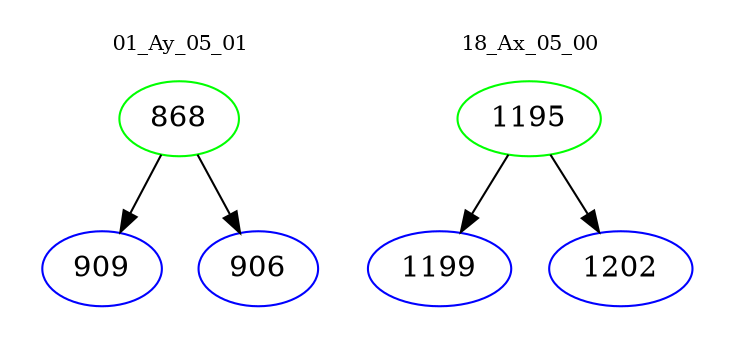 digraph{
subgraph cluster_0 {
color = white
label = "01_Ay_05_01";
fontsize=10;
T0_868 [label="868", color="green"]
T0_868 -> T0_909 [color="black"]
T0_909 [label="909", color="blue"]
T0_868 -> T0_906 [color="black"]
T0_906 [label="906", color="blue"]
}
subgraph cluster_1 {
color = white
label = "18_Ax_05_00";
fontsize=10;
T1_1195 [label="1195", color="green"]
T1_1195 -> T1_1199 [color="black"]
T1_1199 [label="1199", color="blue"]
T1_1195 -> T1_1202 [color="black"]
T1_1202 [label="1202", color="blue"]
}
}
